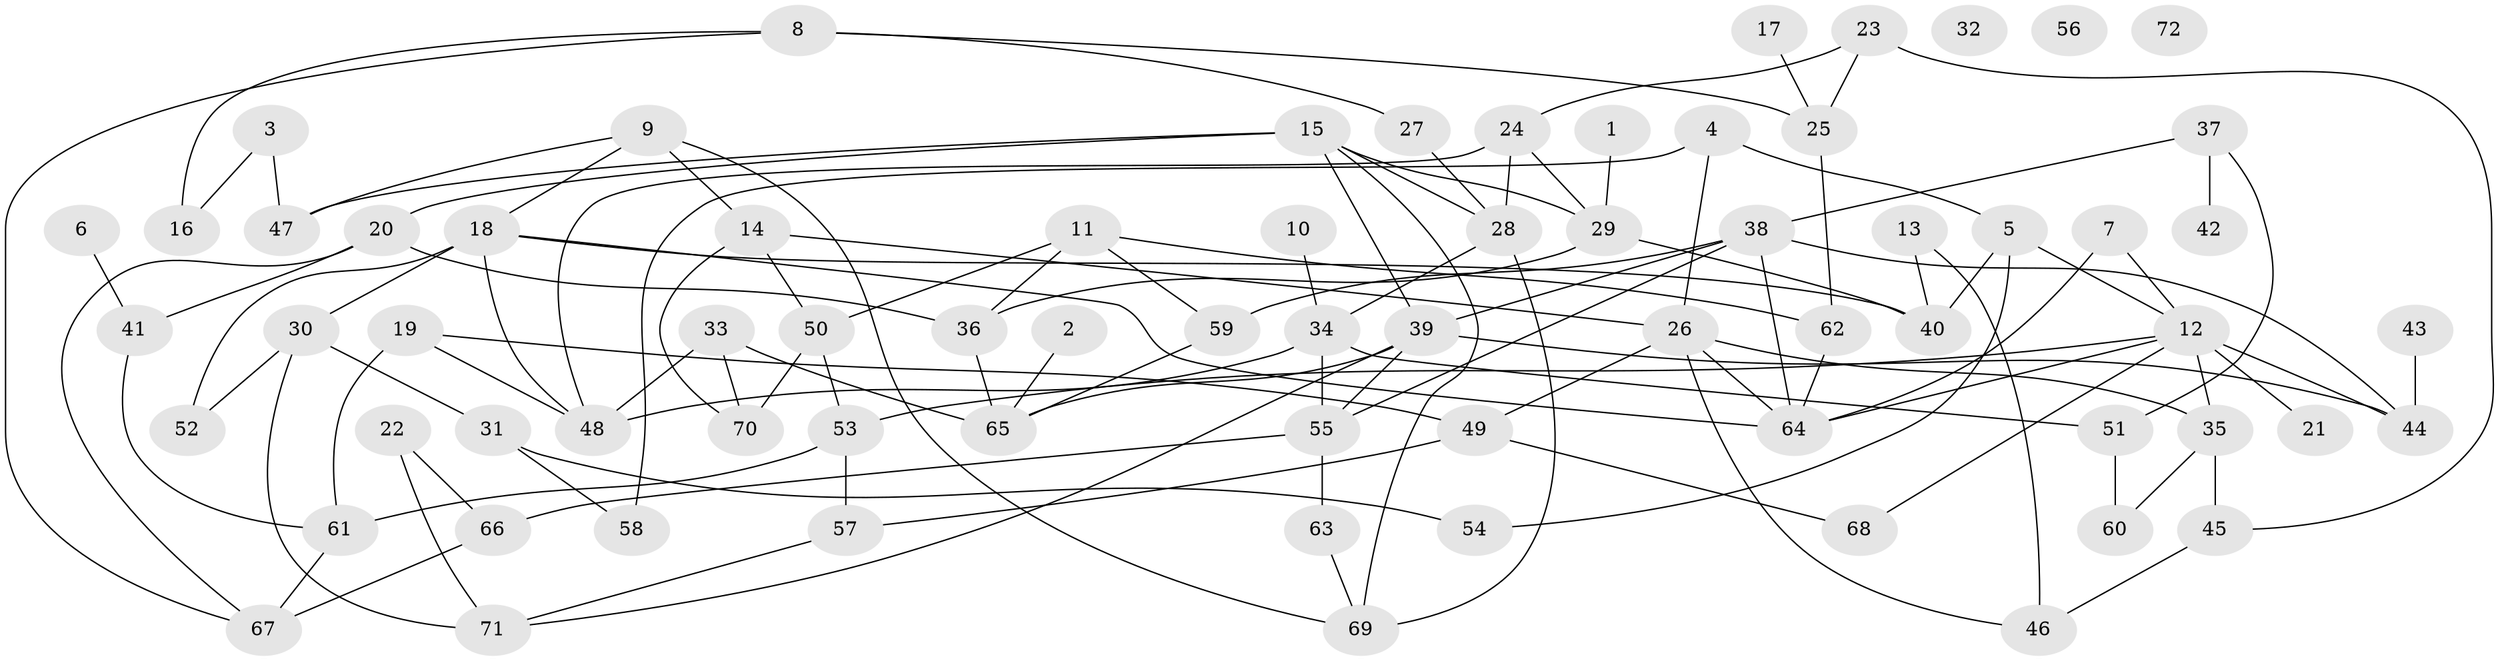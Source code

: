 // coarse degree distribution, {3: 0.16326530612244897, 4: 0.24489795918367346, 10: 0.04081632653061224, 8: 0.02040816326530612, 5: 0.16326530612244897, 6: 0.10204081632653061, 1: 0.16326530612244897, 2: 0.10204081632653061}
// Generated by graph-tools (version 1.1) at 2025/48/03/04/25 22:48:24]
// undirected, 72 vertices, 117 edges
graph export_dot {
  node [color=gray90,style=filled];
  1;
  2;
  3;
  4;
  5;
  6;
  7;
  8;
  9;
  10;
  11;
  12;
  13;
  14;
  15;
  16;
  17;
  18;
  19;
  20;
  21;
  22;
  23;
  24;
  25;
  26;
  27;
  28;
  29;
  30;
  31;
  32;
  33;
  34;
  35;
  36;
  37;
  38;
  39;
  40;
  41;
  42;
  43;
  44;
  45;
  46;
  47;
  48;
  49;
  50;
  51;
  52;
  53;
  54;
  55;
  56;
  57;
  58;
  59;
  60;
  61;
  62;
  63;
  64;
  65;
  66;
  67;
  68;
  69;
  70;
  71;
  72;
  1 -- 29;
  2 -- 65;
  3 -- 16;
  3 -- 47;
  4 -- 5;
  4 -- 26;
  4 -- 58;
  5 -- 12;
  5 -- 40;
  5 -- 54;
  6 -- 41;
  7 -- 12;
  7 -- 64;
  8 -- 16;
  8 -- 25;
  8 -- 27;
  8 -- 67;
  9 -- 14;
  9 -- 18;
  9 -- 47;
  9 -- 69;
  10 -- 34;
  11 -- 36;
  11 -- 50;
  11 -- 59;
  11 -- 62;
  12 -- 21;
  12 -- 35;
  12 -- 44;
  12 -- 53;
  12 -- 64;
  12 -- 68;
  13 -- 40;
  13 -- 46;
  14 -- 26;
  14 -- 50;
  14 -- 70;
  15 -- 20;
  15 -- 28;
  15 -- 29;
  15 -- 39;
  15 -- 47;
  15 -- 69;
  17 -- 25;
  18 -- 30;
  18 -- 40;
  18 -- 48;
  18 -- 52;
  18 -- 64;
  19 -- 48;
  19 -- 49;
  19 -- 61;
  20 -- 36;
  20 -- 41;
  20 -- 67;
  22 -- 66;
  22 -- 71;
  23 -- 24;
  23 -- 25;
  23 -- 45;
  24 -- 28;
  24 -- 29;
  24 -- 48;
  25 -- 62;
  26 -- 35;
  26 -- 46;
  26 -- 49;
  26 -- 64;
  27 -- 28;
  28 -- 34;
  28 -- 69;
  29 -- 36;
  29 -- 40;
  30 -- 31;
  30 -- 52;
  30 -- 71;
  31 -- 54;
  31 -- 58;
  33 -- 48;
  33 -- 65;
  33 -- 70;
  34 -- 48;
  34 -- 51;
  34 -- 55;
  35 -- 45;
  35 -- 60;
  36 -- 65;
  37 -- 38;
  37 -- 42;
  37 -- 51;
  38 -- 39;
  38 -- 44;
  38 -- 55;
  38 -- 59;
  38 -- 64;
  39 -- 44;
  39 -- 55;
  39 -- 65;
  39 -- 71;
  41 -- 61;
  43 -- 44;
  45 -- 46;
  49 -- 57;
  49 -- 68;
  50 -- 53;
  50 -- 70;
  51 -- 60;
  53 -- 57;
  53 -- 61;
  55 -- 63;
  55 -- 66;
  57 -- 71;
  59 -- 65;
  61 -- 67;
  62 -- 64;
  63 -- 69;
  66 -- 67;
}
